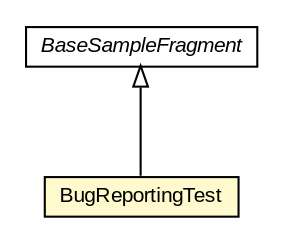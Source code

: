 #!/usr/local/bin/dot
#
# Class diagram 
# Generated by UMLGraph version R5_6-24-gf6e263 (http://www.umlgraph.org/)
#

digraph G {
	edge [fontname="arial",fontsize=10,labelfontname="arial",labelfontsize=10];
	node [fontname="arial",fontsize=10,shape=plaintext];
	nodesep=0.25;
	ranksep=0.5;
	// org.osmdroid.samplefragments.BaseSampleFragment
	c25294 [label=<<table title="org.osmdroid.samplefragments.BaseSampleFragment" border="0" cellborder="1" cellspacing="0" cellpadding="2" port="p" href="./BaseSampleFragment.html">
		<tr><td><table border="0" cellspacing="0" cellpadding="1">
<tr><td align="center" balign="center"><font face="arial italic"> BaseSampleFragment </font></td></tr>
		</table></td></tr>
		</table>>, URL="./BaseSampleFragment.html", fontname="arial", fontcolor="black", fontsize=10.0];
	// org.osmdroid.samplefragments.BugReportingTest
	c25295 [label=<<table title="org.osmdroid.samplefragments.BugReportingTest" border="0" cellborder="1" cellspacing="0" cellpadding="2" port="p" bgcolor="lemonChiffon" href="./BugReportingTest.html">
		<tr><td><table border="0" cellspacing="0" cellpadding="1">
<tr><td align="center" balign="center"> BugReportingTest </td></tr>
		</table></td></tr>
		</table>>, URL="./BugReportingTest.html", fontname="arial", fontcolor="black", fontsize=10.0];
	//org.osmdroid.samplefragments.BugReportingTest extends org.osmdroid.samplefragments.BaseSampleFragment
	c25294:p -> c25295:p [dir=back,arrowtail=empty];
}

